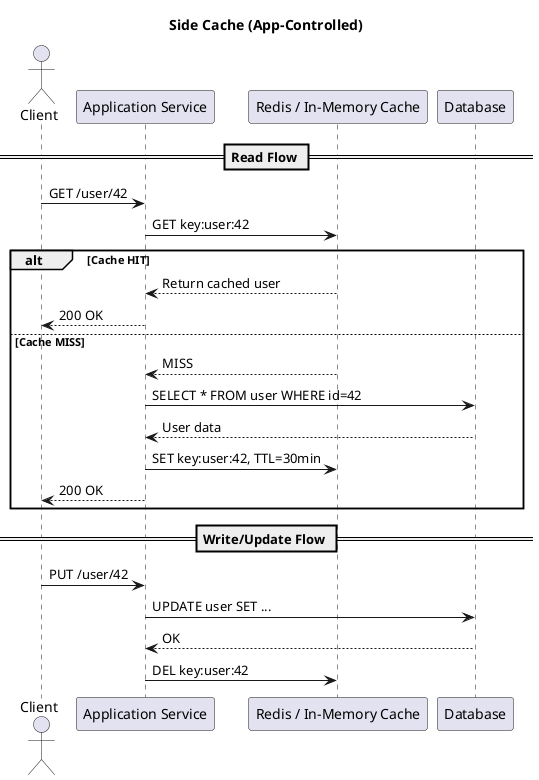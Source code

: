 @startuml
title Side Cache (App-Controlled)

actor Client
participant "Application Service" as App
participant "Redis / In-Memory Cache" as Cache
participant "Database" as DB

== Read Flow ==
Client -> App : GET /user/42
App -> Cache : GET key:user:42
alt Cache HIT
    Cache --> App : Return cached user
    App --> Client : 200 OK
else Cache MISS
    Cache --> App : MISS
    App -> DB : SELECT * FROM user WHERE id=42
    DB --> App : User data
    App -> Cache : SET key:user:42, TTL=30min
    App --> Client : 200 OK
end

== Write/Update Flow ==
Client -> App : PUT /user/42
App -> DB : UPDATE user SET ...
DB --> App : OK
App -> Cache : DEL key:user:42

@enduml
